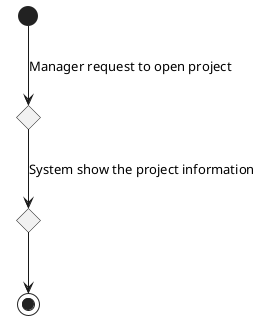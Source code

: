 @startuml

state 1 <<choice>>
state 2 <<choice>>


[*] --> 1 : Manager request to open project
1 --> 2 : System show the project information

2 --> [*]
@enduml
